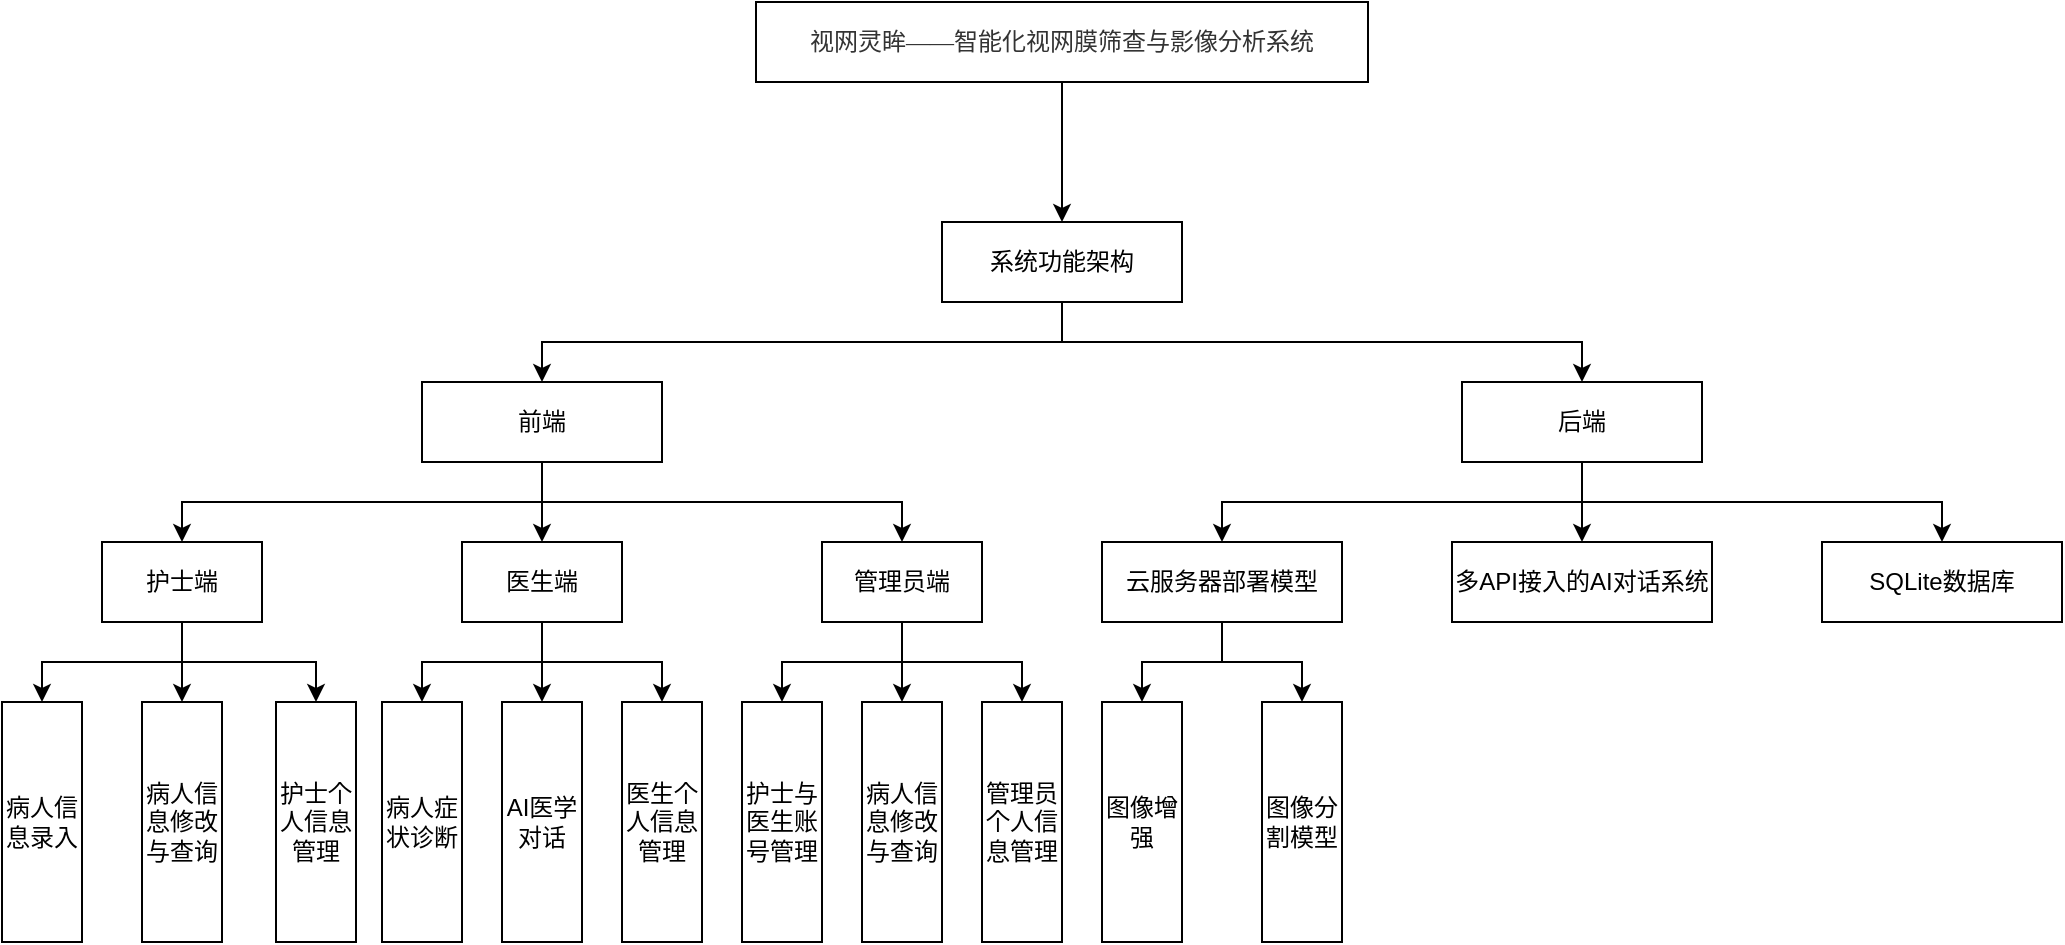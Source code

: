 <mxfile version="26.1.3">
  <diagram name="第 1 页" id="VBHGxBhXldQH4EZtBPZW">
    <mxGraphModel dx="2514" dy="908" grid="1" gridSize="10" guides="1" tooltips="1" connect="1" arrows="1" fold="1" page="1" pageScale="1" pageWidth="827" pageHeight="1169" math="0" shadow="0">
      <root>
        <mxCell id="0" />
        <mxCell id="1" parent="0" />
        <mxCell id="Nd27egi2rYCp458t3Yls-1" style="edgeStyle=orthogonalEdgeStyle;rounded=0;orthogonalLoop=1;jettySize=auto;html=1;exitX=0.5;exitY=1;exitDx=0;exitDy=0;entryX=0.5;entryY=0;entryDx=0;entryDy=0;" edge="1" parent="1" source="Nd27egi2rYCp458t3Yls-3" target="Nd27egi2rYCp458t3Yls-6">
          <mxGeometry relative="1" as="geometry" />
        </mxCell>
        <mxCell id="Nd27egi2rYCp458t3Yls-3" value="&lt;p class=&quot;MsoNormal&quot;&gt;&lt;span style=&quot;font-family: 宋体; color: rgb(51, 51, 51);&quot;&gt;&lt;font&gt;&lt;font style=&quot;&quot; face=&quot;宋体&quot;&gt;视网灵眸&lt;/font&gt;&lt;font style=&quot;&quot; face=&quot;宋体&quot;&gt;——智能化视网膜筛查与影像分析系统&lt;/font&gt;&lt;/font&gt;&lt;/span&gt;&lt;/p&gt;" style="rounded=0;whiteSpace=wrap;html=1;labelBackgroundColor=none;" vertex="1" parent="1">
          <mxGeometry x="247" y="50" width="306" height="40" as="geometry" />
        </mxCell>
        <mxCell id="Nd27egi2rYCp458t3Yls-4" style="edgeStyle=orthogonalEdgeStyle;rounded=0;orthogonalLoop=1;jettySize=auto;html=1;exitX=0.5;exitY=1;exitDx=0;exitDy=0;entryX=0.5;entryY=0;entryDx=0;entryDy=0;" edge="1" parent="1" source="Nd27egi2rYCp458t3Yls-6" target="Nd27egi2rYCp458t3Yls-17">
          <mxGeometry relative="1" as="geometry" />
        </mxCell>
        <mxCell id="Nd27egi2rYCp458t3Yls-5" style="edgeStyle=orthogonalEdgeStyle;rounded=0;orthogonalLoop=1;jettySize=auto;html=1;exitX=0.5;exitY=1;exitDx=0;exitDy=0;" edge="1" parent="1" source="Nd27egi2rYCp458t3Yls-6" target="Nd27egi2rYCp458t3Yls-21">
          <mxGeometry relative="1" as="geometry" />
        </mxCell>
        <mxCell id="Nd27egi2rYCp458t3Yls-6" value="系统功能架构" style="rounded=0;whiteSpace=wrap;html=1;labelBackgroundColor=none;" vertex="1" parent="1">
          <mxGeometry x="340" y="160" width="120" height="40" as="geometry" />
        </mxCell>
        <mxCell id="Nd27egi2rYCp458t3Yls-14" style="edgeStyle=orthogonalEdgeStyle;rounded=0;orthogonalLoop=1;jettySize=auto;html=1;exitX=0.5;exitY=1;exitDx=0;exitDy=0;entryX=0.5;entryY=0;entryDx=0;entryDy=0;" edge="1" parent="1" source="Nd27egi2rYCp458t3Yls-17" target="Nd27egi2rYCp458t3Yls-25">
          <mxGeometry relative="1" as="geometry" />
        </mxCell>
        <mxCell id="Nd27egi2rYCp458t3Yls-15" style="edgeStyle=orthogonalEdgeStyle;rounded=0;orthogonalLoop=1;jettySize=auto;html=1;exitX=0.5;exitY=1;exitDx=0;exitDy=0;entryX=0.5;entryY=0;entryDx=0;entryDy=0;" edge="1" parent="1" source="Nd27egi2rYCp458t3Yls-17" target="Nd27egi2rYCp458t3Yls-29">
          <mxGeometry relative="1" as="geometry" />
        </mxCell>
        <mxCell id="Nd27egi2rYCp458t3Yls-16" style="edgeStyle=orthogonalEdgeStyle;rounded=0;orthogonalLoop=1;jettySize=auto;html=1;exitX=0.5;exitY=1;exitDx=0;exitDy=0;entryX=0.5;entryY=0;entryDx=0;entryDy=0;" edge="1" parent="1" source="Nd27egi2rYCp458t3Yls-17" target="Nd27egi2rYCp458t3Yls-33">
          <mxGeometry relative="1" as="geometry" />
        </mxCell>
        <mxCell id="Nd27egi2rYCp458t3Yls-17" value="前端" style="rounded=0;whiteSpace=wrap;html=1;fontFamily=Times New Roman;labelBackgroundColor=none;" vertex="1" parent="1">
          <mxGeometry x="80" y="240" width="120" height="40" as="geometry" />
        </mxCell>
        <mxCell id="Nd27egi2rYCp458t3Yls-18" style="edgeStyle=orthogonalEdgeStyle;rounded=0;orthogonalLoop=1;jettySize=auto;html=1;exitX=0.5;exitY=1;exitDx=0;exitDy=0;" edge="1" parent="1" source="Nd27egi2rYCp458t3Yls-21" target="Nd27egi2rYCp458t3Yls-36">
          <mxGeometry relative="1" as="geometry" />
        </mxCell>
        <mxCell id="Nd27egi2rYCp458t3Yls-19" style="edgeStyle=orthogonalEdgeStyle;rounded=0;orthogonalLoop=1;jettySize=auto;html=1;exitX=0.5;exitY=1;exitDx=0;exitDy=0;entryX=0.5;entryY=0;entryDx=0;entryDy=0;" edge="1" parent="1" source="Nd27egi2rYCp458t3Yls-21" target="Nd27egi2rYCp458t3Yls-37">
          <mxGeometry relative="1" as="geometry" />
        </mxCell>
        <mxCell id="Nd27egi2rYCp458t3Yls-20" style="edgeStyle=orthogonalEdgeStyle;rounded=0;orthogonalLoop=1;jettySize=auto;html=1;exitX=0.5;exitY=1;exitDx=0;exitDy=0;" edge="1" parent="1" source="Nd27egi2rYCp458t3Yls-21" target="Nd27egi2rYCp458t3Yls-38">
          <mxGeometry relative="1" as="geometry" />
        </mxCell>
        <mxCell id="Nd27egi2rYCp458t3Yls-21" value="后端" style="rounded=0;whiteSpace=wrap;html=1;fontFamily=Times New Roman;labelBackgroundColor=none;" vertex="1" parent="1">
          <mxGeometry x="600" y="240" width="120" height="40" as="geometry" />
        </mxCell>
        <mxCell id="Nd27egi2rYCp458t3Yls-22" style="edgeStyle=orthogonalEdgeStyle;rounded=0;orthogonalLoop=1;jettySize=auto;html=1;exitX=0.5;exitY=1;exitDx=0;exitDy=0;entryX=0.5;entryY=0;entryDx=0;entryDy=0;" edge="1" parent="1" source="Nd27egi2rYCp458t3Yls-25" target="Nd27egi2rYCp458t3Yls-39">
          <mxGeometry relative="1" as="geometry" />
        </mxCell>
        <mxCell id="Nd27egi2rYCp458t3Yls-23" style="edgeStyle=orthogonalEdgeStyle;rounded=0;orthogonalLoop=1;jettySize=auto;html=1;exitX=0.5;exitY=1;exitDx=0;exitDy=0;entryX=0.5;entryY=0;entryDx=0;entryDy=0;" edge="1" parent="1" source="Nd27egi2rYCp458t3Yls-25" target="Nd27egi2rYCp458t3Yls-40">
          <mxGeometry relative="1" as="geometry" />
        </mxCell>
        <mxCell id="Nd27egi2rYCp458t3Yls-24" style="edgeStyle=orthogonalEdgeStyle;rounded=0;orthogonalLoop=1;jettySize=auto;html=1;exitX=0.5;exitY=1;exitDx=0;exitDy=0;entryX=0.5;entryY=0;entryDx=0;entryDy=0;" edge="1" parent="1" source="Nd27egi2rYCp458t3Yls-25" target="Nd27egi2rYCp458t3Yls-45">
          <mxGeometry relative="1" as="geometry" />
        </mxCell>
        <mxCell id="Nd27egi2rYCp458t3Yls-25" value="护士端" style="rounded=0;whiteSpace=wrap;html=1;labelBackgroundColor=none;" vertex="1" parent="1">
          <mxGeometry x="-80" y="320" width="80" height="40" as="geometry" />
        </mxCell>
        <mxCell id="Nd27egi2rYCp458t3Yls-26" style="edgeStyle=orthogonalEdgeStyle;rounded=0;orthogonalLoop=1;jettySize=auto;html=1;exitX=0.5;exitY=1;exitDx=0;exitDy=0;entryX=0.5;entryY=0;entryDx=0;entryDy=0;" edge="1" parent="1" source="Nd27egi2rYCp458t3Yls-29" target="Nd27egi2rYCp458t3Yls-41">
          <mxGeometry relative="1" as="geometry" />
        </mxCell>
        <mxCell id="Nd27egi2rYCp458t3Yls-27" style="edgeStyle=orthogonalEdgeStyle;rounded=0;orthogonalLoop=1;jettySize=auto;html=1;exitX=0.5;exitY=1;exitDx=0;exitDy=0;entryX=0.5;entryY=0;entryDx=0;entryDy=0;" edge="1" parent="1" source="Nd27egi2rYCp458t3Yls-29" target="Nd27egi2rYCp458t3Yls-42">
          <mxGeometry relative="1" as="geometry" />
        </mxCell>
        <mxCell id="Nd27egi2rYCp458t3Yls-28" style="edgeStyle=orthogonalEdgeStyle;rounded=0;orthogonalLoop=1;jettySize=auto;html=1;exitX=0.5;exitY=1;exitDx=0;exitDy=0;entryX=0.5;entryY=0;entryDx=0;entryDy=0;" edge="1" parent="1" source="Nd27egi2rYCp458t3Yls-29" target="Nd27egi2rYCp458t3Yls-46">
          <mxGeometry relative="1" as="geometry" />
        </mxCell>
        <mxCell id="Nd27egi2rYCp458t3Yls-29" value="医生端" style="rounded=0;whiteSpace=wrap;html=1;labelBackgroundColor=none;" vertex="1" parent="1">
          <mxGeometry x="100" y="320" width="80" height="40" as="geometry" />
        </mxCell>
        <mxCell id="Nd27egi2rYCp458t3Yls-30" style="edgeStyle=orthogonalEdgeStyle;rounded=0;orthogonalLoop=1;jettySize=auto;html=1;exitX=0.5;exitY=1;exitDx=0;exitDy=0;entryX=0.5;entryY=0;entryDx=0;entryDy=0;" edge="1" parent="1" source="Nd27egi2rYCp458t3Yls-33" target="Nd27egi2rYCp458t3Yls-43">
          <mxGeometry relative="1" as="geometry" />
        </mxCell>
        <mxCell id="Nd27egi2rYCp458t3Yls-31" style="edgeStyle=orthogonalEdgeStyle;rounded=0;orthogonalLoop=1;jettySize=auto;html=1;exitX=0.5;exitY=1;exitDx=0;exitDy=0;entryX=0.5;entryY=0;entryDx=0;entryDy=0;" edge="1" parent="1" source="Nd27egi2rYCp458t3Yls-33" target="Nd27egi2rYCp458t3Yls-44">
          <mxGeometry relative="1" as="geometry" />
        </mxCell>
        <mxCell id="Nd27egi2rYCp458t3Yls-32" style="edgeStyle=orthogonalEdgeStyle;rounded=0;orthogonalLoop=1;jettySize=auto;html=1;exitX=0.5;exitY=1;exitDx=0;exitDy=0;entryX=0.5;entryY=0;entryDx=0;entryDy=0;" edge="1" parent="1" source="Nd27egi2rYCp458t3Yls-33" target="Nd27egi2rYCp458t3Yls-47">
          <mxGeometry relative="1" as="geometry" />
        </mxCell>
        <mxCell id="Nd27egi2rYCp458t3Yls-33" value="管理员端" style="rounded=0;whiteSpace=wrap;html=1;labelBackgroundColor=none;" vertex="1" parent="1">
          <mxGeometry x="280" y="320" width="80" height="40" as="geometry" />
        </mxCell>
        <mxCell id="Nd27egi2rYCp458t3Yls-34" style="edgeStyle=orthogonalEdgeStyle;rounded=0;orthogonalLoop=1;jettySize=auto;html=1;exitX=0.5;exitY=1;exitDx=0;exitDy=0;entryX=0.5;entryY=0;entryDx=0;entryDy=0;" edge="1" parent="1" source="Nd27egi2rYCp458t3Yls-36" target="Nd27egi2rYCp458t3Yls-48">
          <mxGeometry relative="1" as="geometry" />
        </mxCell>
        <mxCell id="Nd27egi2rYCp458t3Yls-35" style="edgeStyle=orthogonalEdgeStyle;rounded=0;orthogonalLoop=1;jettySize=auto;html=1;exitX=0.5;exitY=1;exitDx=0;exitDy=0;entryX=0.5;entryY=0;entryDx=0;entryDy=0;" edge="1" parent="1" source="Nd27egi2rYCp458t3Yls-36" target="Nd27egi2rYCp458t3Yls-49">
          <mxGeometry relative="1" as="geometry" />
        </mxCell>
        <mxCell id="Nd27egi2rYCp458t3Yls-36" value="云服务器部署模型" style="rounded=0;whiteSpace=wrap;html=1;labelBackgroundColor=none;" vertex="1" parent="1">
          <mxGeometry x="420" y="320" width="120" height="40" as="geometry" />
        </mxCell>
        <mxCell id="Nd27egi2rYCp458t3Yls-37" value="多API接入的AI对话系统" style="rounded=0;whiteSpace=wrap;html=1;labelBackgroundColor=none;" vertex="1" parent="1">
          <mxGeometry x="595" y="320" width="130" height="40" as="geometry" />
        </mxCell>
        <mxCell id="Nd27egi2rYCp458t3Yls-38" value="SQLite数据库" style="rounded=0;whiteSpace=wrap;html=1;labelBackgroundColor=none;" vertex="1" parent="1">
          <mxGeometry x="780" y="320" width="120" height="40" as="geometry" />
        </mxCell>
        <mxCell id="Nd27egi2rYCp458t3Yls-39" value="病人信息录入" style="rounded=0;whiteSpace=wrap;html=1;labelBackgroundColor=none;" vertex="1" parent="1">
          <mxGeometry x="-130" y="400" width="40" height="120" as="geometry" />
        </mxCell>
        <mxCell id="Nd27egi2rYCp458t3Yls-40" value="病人信息修改与查询" style="rounded=0;whiteSpace=wrap;html=1;labelBackgroundColor=none;" vertex="1" parent="1">
          <mxGeometry x="-60" y="400" width="40" height="120" as="geometry" />
        </mxCell>
        <mxCell id="Nd27egi2rYCp458t3Yls-41" value="病人症状诊断" style="rounded=0;whiteSpace=wrap;html=1;labelBackgroundColor=none;" vertex="1" parent="1">
          <mxGeometry x="60" y="400" width="40" height="120" as="geometry" />
        </mxCell>
        <mxCell id="Nd27egi2rYCp458t3Yls-42" value="AI医学对话" style="rounded=0;whiteSpace=wrap;html=1;labelBackgroundColor=none;" vertex="1" parent="1">
          <mxGeometry x="120" y="400" width="40" height="120" as="geometry" />
        </mxCell>
        <mxCell id="Nd27egi2rYCp458t3Yls-43" value="护士与医生账号管理" style="rounded=0;whiteSpace=wrap;html=1;labelBackgroundColor=none;" vertex="1" parent="1">
          <mxGeometry x="240" y="400" width="40" height="120" as="geometry" />
        </mxCell>
        <mxCell id="Nd27egi2rYCp458t3Yls-44" value="病人信息修改与查询" style="rounded=0;whiteSpace=wrap;html=1;labelBackgroundColor=none;" vertex="1" parent="1">
          <mxGeometry x="300" y="400" width="40" height="120" as="geometry" />
        </mxCell>
        <mxCell id="Nd27egi2rYCp458t3Yls-45" value="护士个人信息管理" style="rounded=0;whiteSpace=wrap;html=1;labelBackgroundColor=none;" vertex="1" parent="1">
          <mxGeometry x="7" y="400" width="40" height="120" as="geometry" />
        </mxCell>
        <mxCell id="Nd27egi2rYCp458t3Yls-46" value="医生个人信息管理" style="rounded=0;whiteSpace=wrap;html=1;labelBackgroundColor=none;" vertex="1" parent="1">
          <mxGeometry x="180" y="400" width="40" height="120" as="geometry" />
        </mxCell>
        <mxCell id="Nd27egi2rYCp458t3Yls-47" value="管理员个人信息管理" style="rounded=0;whiteSpace=wrap;html=1;labelBackgroundColor=none;" vertex="1" parent="1">
          <mxGeometry x="360" y="400" width="40" height="120" as="geometry" />
        </mxCell>
        <mxCell id="Nd27egi2rYCp458t3Yls-48" value="图像增强" style="rounded=0;whiteSpace=wrap;html=1;labelBackgroundColor=none;" vertex="1" parent="1">
          <mxGeometry x="420" y="400" width="40" height="120" as="geometry" />
        </mxCell>
        <mxCell id="Nd27egi2rYCp458t3Yls-49" value="图像分割模型" style="rounded=0;whiteSpace=wrap;html=1;labelBackgroundColor=none;" vertex="1" parent="1">
          <mxGeometry x="500" y="400" width="40" height="120" as="geometry" />
        </mxCell>
      </root>
    </mxGraphModel>
  </diagram>
</mxfile>
